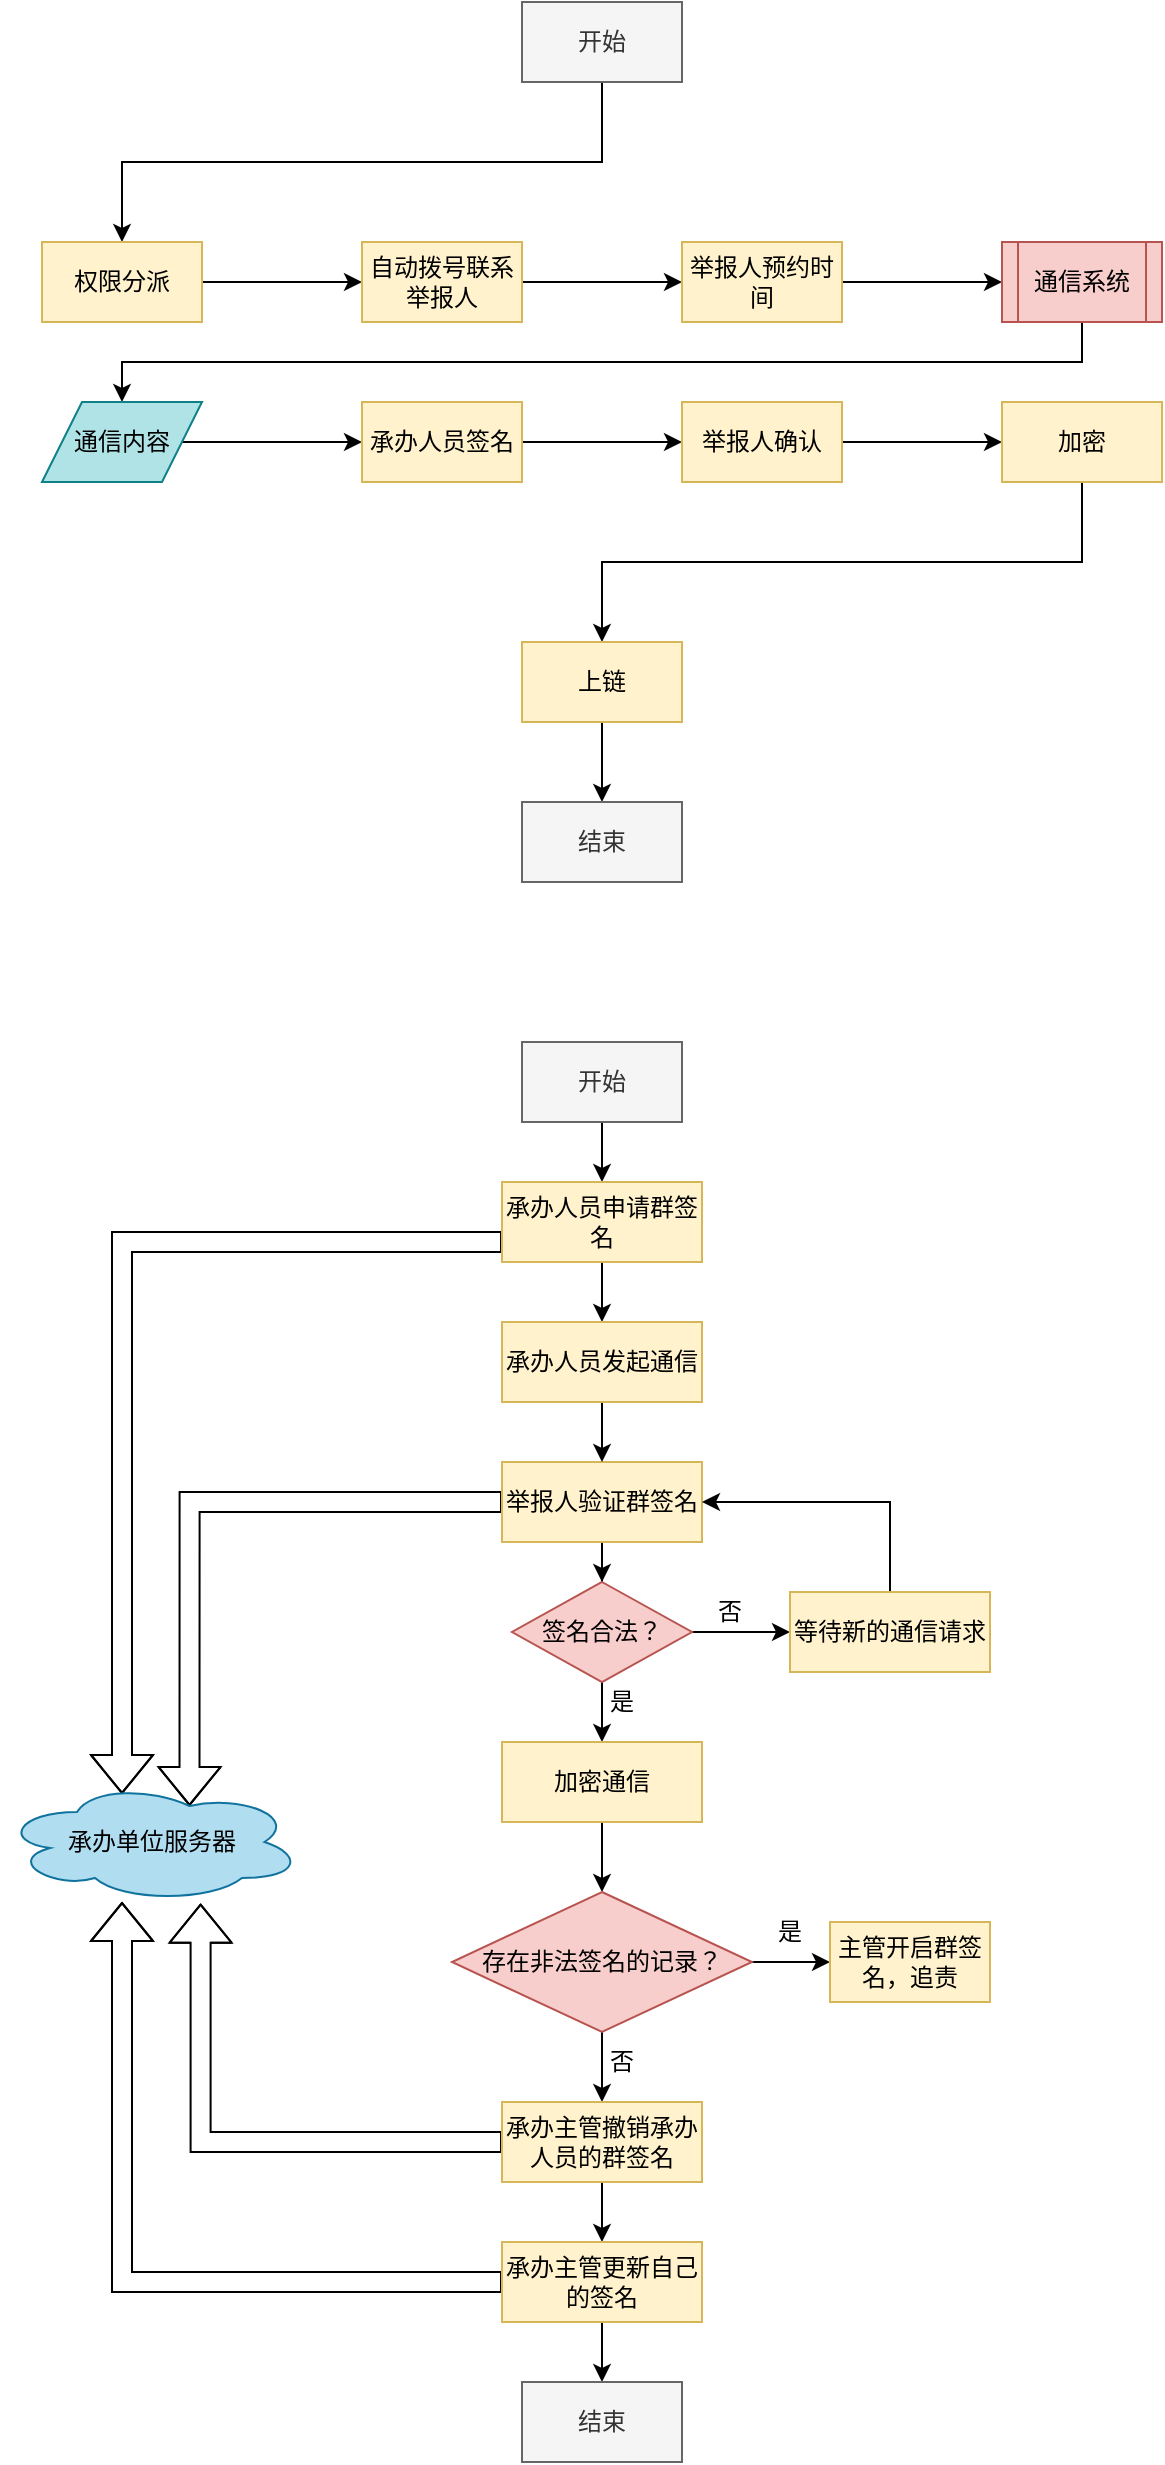 <mxfile version="17.2.4" type="github">
  <diagram id="C5RBs43oDa-KdzZeNtuy" name="Page-1">
    <mxGraphModel dx="1038" dy="491" grid="1" gridSize="10" guides="1" tooltips="1" connect="1" arrows="1" fold="1" page="1" pageScale="1" pageWidth="827" pageHeight="1169" math="0" shadow="0">
      <root>
        <mxCell id="WIyWlLk6GJQsqaUBKTNV-0" />
        <mxCell id="WIyWlLk6GJQsqaUBKTNV-1" parent="WIyWlLk6GJQsqaUBKTNV-0" />
        <mxCell id="Oq-YT1y8umLdVVFn6O6l-15" style="edgeStyle=orthogonalEdgeStyle;rounded=0;orthogonalLoop=1;jettySize=auto;html=1;exitX=0.5;exitY=1;exitDx=0;exitDy=0;" edge="1" parent="WIyWlLk6GJQsqaUBKTNV-1" source="Oq-YT1y8umLdVVFn6O6l-0" target="Oq-YT1y8umLdVVFn6O6l-2">
          <mxGeometry relative="1" as="geometry" />
        </mxCell>
        <mxCell id="Oq-YT1y8umLdVVFn6O6l-0" value="开始" style="rounded=0;whiteSpace=wrap;html=1;fillColor=#f5f5f5;fontColor=#333333;strokeColor=#666666;" vertex="1" parent="WIyWlLk6GJQsqaUBKTNV-1">
          <mxGeometry x="280" y="200" width="80" height="40" as="geometry" />
        </mxCell>
        <mxCell id="Oq-YT1y8umLdVVFn6O6l-16" style="edgeStyle=orthogonalEdgeStyle;rounded=0;orthogonalLoop=1;jettySize=auto;html=1;exitX=1;exitY=0.5;exitDx=0;exitDy=0;entryX=0;entryY=0.5;entryDx=0;entryDy=0;" edge="1" parent="WIyWlLk6GJQsqaUBKTNV-1" source="Oq-YT1y8umLdVVFn6O6l-2" target="Oq-YT1y8umLdVVFn6O6l-4">
          <mxGeometry relative="1" as="geometry" />
        </mxCell>
        <mxCell id="Oq-YT1y8umLdVVFn6O6l-2" value="权限分派" style="rounded=0;whiteSpace=wrap;html=1;fillColor=#fff2cc;strokeColor=#d6b656;" vertex="1" parent="WIyWlLk6GJQsqaUBKTNV-1">
          <mxGeometry x="40" y="320" width="80" height="40" as="geometry" />
        </mxCell>
        <mxCell id="Oq-YT1y8umLdVVFn6O6l-17" style="edgeStyle=orthogonalEdgeStyle;rounded=0;orthogonalLoop=1;jettySize=auto;html=1;exitX=1;exitY=0.5;exitDx=0;exitDy=0;" edge="1" parent="WIyWlLk6GJQsqaUBKTNV-1" source="Oq-YT1y8umLdVVFn6O6l-4" target="Oq-YT1y8umLdVVFn6O6l-5">
          <mxGeometry relative="1" as="geometry" />
        </mxCell>
        <mxCell id="Oq-YT1y8umLdVVFn6O6l-4" value="自动拨号联系举报人" style="rounded=0;whiteSpace=wrap;html=1;fillColor=#fff2cc;strokeColor=#d6b656;" vertex="1" parent="WIyWlLk6GJQsqaUBKTNV-1">
          <mxGeometry x="200" y="320" width="80" height="40" as="geometry" />
        </mxCell>
        <mxCell id="Oq-YT1y8umLdVVFn6O6l-18" value="" style="edgeStyle=orthogonalEdgeStyle;rounded=0;orthogonalLoop=1;jettySize=auto;html=1;" edge="1" parent="WIyWlLk6GJQsqaUBKTNV-1" source="Oq-YT1y8umLdVVFn6O6l-5" target="Oq-YT1y8umLdVVFn6O6l-8">
          <mxGeometry relative="1" as="geometry" />
        </mxCell>
        <mxCell id="Oq-YT1y8umLdVVFn6O6l-5" value="举报人预约时间" style="rounded=0;whiteSpace=wrap;html=1;fillColor=#fff2cc;strokeColor=#d6b656;" vertex="1" parent="WIyWlLk6GJQsqaUBKTNV-1">
          <mxGeometry x="360" y="320" width="80" height="40" as="geometry" />
        </mxCell>
        <mxCell id="Oq-YT1y8umLdVVFn6O6l-19" style="edgeStyle=orthogonalEdgeStyle;rounded=0;orthogonalLoop=1;jettySize=auto;html=1;exitX=0.5;exitY=1;exitDx=0;exitDy=0;" edge="1" parent="WIyWlLk6GJQsqaUBKTNV-1" source="Oq-YT1y8umLdVVFn6O6l-8" target="Oq-YT1y8umLdVVFn6O6l-9">
          <mxGeometry relative="1" as="geometry" />
        </mxCell>
        <mxCell id="Oq-YT1y8umLdVVFn6O6l-8" value="通信系统" style="shape=process;whiteSpace=wrap;html=1;backgroundOutline=1;fillColor=#f8cecc;strokeColor=#b85450;" vertex="1" parent="WIyWlLk6GJQsqaUBKTNV-1">
          <mxGeometry x="520" y="320" width="80" height="40" as="geometry" />
        </mxCell>
        <mxCell id="Oq-YT1y8umLdVVFn6O6l-20" value="" style="edgeStyle=orthogonalEdgeStyle;rounded=0;orthogonalLoop=1;jettySize=auto;html=1;" edge="1" parent="WIyWlLk6GJQsqaUBKTNV-1" source="Oq-YT1y8umLdVVFn6O6l-9" target="Oq-YT1y8umLdVVFn6O6l-10">
          <mxGeometry relative="1" as="geometry" />
        </mxCell>
        <mxCell id="Oq-YT1y8umLdVVFn6O6l-9" value="通信内容" style="shape=parallelogram;perimeter=parallelogramPerimeter;whiteSpace=wrap;html=1;fixedSize=1;fillColor=#b0e3e6;strokeColor=#0e8088;" vertex="1" parent="WIyWlLk6GJQsqaUBKTNV-1">
          <mxGeometry x="40" y="400" width="80" height="40" as="geometry" />
        </mxCell>
        <mxCell id="Oq-YT1y8umLdVVFn6O6l-21" value="" style="edgeStyle=orthogonalEdgeStyle;rounded=0;orthogonalLoop=1;jettySize=auto;html=1;" edge="1" parent="WIyWlLk6GJQsqaUBKTNV-1" source="Oq-YT1y8umLdVVFn6O6l-10" target="Oq-YT1y8umLdVVFn6O6l-11">
          <mxGeometry relative="1" as="geometry" />
        </mxCell>
        <mxCell id="Oq-YT1y8umLdVVFn6O6l-10" value="承办人员签名" style="rounded=0;whiteSpace=wrap;html=1;fillColor=#fff2cc;strokeColor=#d6b656;" vertex="1" parent="WIyWlLk6GJQsqaUBKTNV-1">
          <mxGeometry x="200" y="400" width="80" height="40" as="geometry" />
        </mxCell>
        <mxCell id="Oq-YT1y8umLdVVFn6O6l-22" value="" style="edgeStyle=orthogonalEdgeStyle;rounded=0;orthogonalLoop=1;jettySize=auto;html=1;" edge="1" parent="WIyWlLk6GJQsqaUBKTNV-1" source="Oq-YT1y8umLdVVFn6O6l-11" target="Oq-YT1y8umLdVVFn6O6l-12">
          <mxGeometry relative="1" as="geometry" />
        </mxCell>
        <mxCell id="Oq-YT1y8umLdVVFn6O6l-11" value="举报人确认" style="rounded=0;whiteSpace=wrap;html=1;fillColor=#fff2cc;strokeColor=#d6b656;" vertex="1" parent="WIyWlLk6GJQsqaUBKTNV-1">
          <mxGeometry x="360" y="400" width="80" height="40" as="geometry" />
        </mxCell>
        <mxCell id="Oq-YT1y8umLdVVFn6O6l-23" style="edgeStyle=orthogonalEdgeStyle;rounded=0;orthogonalLoop=1;jettySize=auto;html=1;exitX=0.5;exitY=1;exitDx=0;exitDy=0;entryX=0.5;entryY=0;entryDx=0;entryDy=0;" edge="1" parent="WIyWlLk6GJQsqaUBKTNV-1" source="Oq-YT1y8umLdVVFn6O6l-12" target="Oq-YT1y8umLdVVFn6O6l-13">
          <mxGeometry relative="1" as="geometry" />
        </mxCell>
        <mxCell id="Oq-YT1y8umLdVVFn6O6l-12" value="加密" style="rounded=0;whiteSpace=wrap;html=1;fillColor=#fff2cc;strokeColor=#d6b656;" vertex="1" parent="WIyWlLk6GJQsqaUBKTNV-1">
          <mxGeometry x="520" y="400" width="80" height="40" as="geometry" />
        </mxCell>
        <mxCell id="Oq-YT1y8umLdVVFn6O6l-24" value="" style="edgeStyle=orthogonalEdgeStyle;rounded=0;orthogonalLoop=1;jettySize=auto;html=1;" edge="1" parent="WIyWlLk6GJQsqaUBKTNV-1" source="Oq-YT1y8umLdVVFn6O6l-13" target="Oq-YT1y8umLdVVFn6O6l-14">
          <mxGeometry relative="1" as="geometry" />
        </mxCell>
        <mxCell id="Oq-YT1y8umLdVVFn6O6l-13" value="上链" style="rounded=0;whiteSpace=wrap;html=1;fillColor=#fff2cc;strokeColor=#d6b656;" vertex="1" parent="WIyWlLk6GJQsqaUBKTNV-1">
          <mxGeometry x="280" y="520" width="80" height="40" as="geometry" />
        </mxCell>
        <mxCell id="Oq-YT1y8umLdVVFn6O6l-14" value="结束" style="rounded=0;whiteSpace=wrap;html=1;fillColor=#f5f5f5;fontColor=#333333;strokeColor=#666666;" vertex="1" parent="WIyWlLk6GJQsqaUBKTNV-1">
          <mxGeometry x="280" y="600" width="80" height="40" as="geometry" />
        </mxCell>
        <mxCell id="Oq-YT1y8umLdVVFn6O6l-31" value="" style="edgeStyle=orthogonalEdgeStyle;rounded=0;orthogonalLoop=1;jettySize=auto;html=1;" edge="1" parent="WIyWlLk6GJQsqaUBKTNV-1" source="Oq-YT1y8umLdVVFn6O6l-26" target="Oq-YT1y8umLdVVFn6O6l-27">
          <mxGeometry relative="1" as="geometry" />
        </mxCell>
        <mxCell id="Oq-YT1y8umLdVVFn6O6l-26" value="开始" style="rounded=0;whiteSpace=wrap;html=1;fillColor=#f5f5f5;fontColor=#333333;strokeColor=#666666;" vertex="1" parent="WIyWlLk6GJQsqaUBKTNV-1">
          <mxGeometry x="280" y="720" width="80" height="40" as="geometry" />
        </mxCell>
        <mxCell id="Oq-YT1y8umLdVVFn6O6l-32" value="" style="edgeStyle=orthogonalEdgeStyle;rounded=0;orthogonalLoop=1;jettySize=auto;html=1;" edge="1" parent="WIyWlLk6GJQsqaUBKTNV-1" source="Oq-YT1y8umLdVVFn6O6l-27" target="Oq-YT1y8umLdVVFn6O6l-29">
          <mxGeometry relative="1" as="geometry" />
        </mxCell>
        <mxCell id="Oq-YT1y8umLdVVFn6O6l-65" style="edgeStyle=orthogonalEdgeStyle;rounded=0;orthogonalLoop=1;jettySize=auto;html=1;exitX=0;exitY=0.75;exitDx=0;exitDy=0;entryX=0.4;entryY=0.1;entryDx=0;entryDy=0;entryPerimeter=0;shape=flexArrow;" edge="1" parent="WIyWlLk6GJQsqaUBKTNV-1" source="Oq-YT1y8umLdVVFn6O6l-27" target="Oq-YT1y8umLdVVFn6O6l-63">
          <mxGeometry relative="1" as="geometry" />
        </mxCell>
        <mxCell id="Oq-YT1y8umLdVVFn6O6l-27" value="承办人员申请群签名" style="rounded=0;whiteSpace=wrap;html=1;fillColor=#fff2cc;strokeColor=#d6b656;" vertex="1" parent="WIyWlLk6GJQsqaUBKTNV-1">
          <mxGeometry x="270" y="790" width="100" height="40" as="geometry" />
        </mxCell>
        <mxCell id="Oq-YT1y8umLdVVFn6O6l-36" value="" style="edgeStyle=orthogonalEdgeStyle;rounded=0;orthogonalLoop=1;jettySize=auto;html=1;" edge="1" parent="WIyWlLk6GJQsqaUBKTNV-1" source="Oq-YT1y8umLdVVFn6O6l-28" target="Oq-YT1y8umLdVVFn6O6l-30">
          <mxGeometry relative="1" as="geometry" />
        </mxCell>
        <mxCell id="Oq-YT1y8umLdVVFn6O6l-64" style="edgeStyle=orthogonalEdgeStyle;rounded=0;orthogonalLoop=1;jettySize=auto;html=1;entryX=0.625;entryY=0.2;entryDx=0;entryDy=0;entryPerimeter=0;shape=flexArrow;" edge="1" parent="WIyWlLk6GJQsqaUBKTNV-1" source="Oq-YT1y8umLdVVFn6O6l-28" target="Oq-YT1y8umLdVVFn6O6l-63">
          <mxGeometry relative="1" as="geometry" />
        </mxCell>
        <mxCell id="Oq-YT1y8umLdVVFn6O6l-28" value="举报人验证群签名" style="rounded=0;whiteSpace=wrap;html=1;fillColor=#fff2cc;strokeColor=#d6b656;" vertex="1" parent="WIyWlLk6GJQsqaUBKTNV-1">
          <mxGeometry x="270" y="930" width="100" height="40" as="geometry" />
        </mxCell>
        <mxCell id="Oq-YT1y8umLdVVFn6O6l-35" style="edgeStyle=orthogonalEdgeStyle;rounded=0;orthogonalLoop=1;jettySize=auto;html=1;exitX=0.5;exitY=1;exitDx=0;exitDy=0;entryX=0.5;entryY=0;entryDx=0;entryDy=0;" edge="1" parent="WIyWlLk6GJQsqaUBKTNV-1" source="Oq-YT1y8umLdVVFn6O6l-29" target="Oq-YT1y8umLdVVFn6O6l-28">
          <mxGeometry relative="1" as="geometry" />
        </mxCell>
        <mxCell id="Oq-YT1y8umLdVVFn6O6l-29" value="承办人员发起通信" style="rounded=0;whiteSpace=wrap;html=1;fillColor=#fff2cc;strokeColor=#d6b656;" vertex="1" parent="WIyWlLk6GJQsqaUBKTNV-1">
          <mxGeometry x="270" y="860" width="100" height="40" as="geometry" />
        </mxCell>
        <mxCell id="Oq-YT1y8umLdVVFn6O6l-52" style="edgeStyle=orthogonalEdgeStyle;rounded=0;orthogonalLoop=1;jettySize=auto;html=1;entryX=0;entryY=0.5;entryDx=0;entryDy=0;" edge="1" parent="WIyWlLk6GJQsqaUBKTNV-1" source="Oq-YT1y8umLdVVFn6O6l-30" target="Oq-YT1y8umLdVVFn6O6l-37">
          <mxGeometry relative="1" as="geometry" />
        </mxCell>
        <mxCell id="Oq-YT1y8umLdVVFn6O6l-54" style="edgeStyle=orthogonalEdgeStyle;rounded=0;orthogonalLoop=1;jettySize=auto;html=1;exitX=0.5;exitY=1;exitDx=0;exitDy=0;entryX=0.5;entryY=0;entryDx=0;entryDy=0;" edge="1" parent="WIyWlLk6GJQsqaUBKTNV-1" source="Oq-YT1y8umLdVVFn6O6l-30" target="Oq-YT1y8umLdVVFn6O6l-40">
          <mxGeometry relative="1" as="geometry" />
        </mxCell>
        <mxCell id="Oq-YT1y8umLdVVFn6O6l-30" value="签名合法？" style="rhombus;whiteSpace=wrap;html=1;fillColor=#f8cecc;strokeColor=#b85450;" vertex="1" parent="WIyWlLk6GJQsqaUBKTNV-1">
          <mxGeometry x="275" y="990" width="90" height="50" as="geometry" />
        </mxCell>
        <mxCell id="Oq-YT1y8umLdVVFn6O6l-39" style="edgeStyle=orthogonalEdgeStyle;rounded=0;orthogonalLoop=1;jettySize=auto;html=1;exitX=0.5;exitY=0;exitDx=0;exitDy=0;entryX=1;entryY=0.5;entryDx=0;entryDy=0;" edge="1" parent="WIyWlLk6GJQsqaUBKTNV-1" source="Oq-YT1y8umLdVVFn6O6l-37" target="Oq-YT1y8umLdVVFn6O6l-28">
          <mxGeometry relative="1" as="geometry" />
        </mxCell>
        <mxCell id="Oq-YT1y8umLdVVFn6O6l-37" value="等待新的通信请求" style="rounded=0;whiteSpace=wrap;html=1;fillColor=#fff2cc;strokeColor=#d6b656;" vertex="1" parent="WIyWlLk6GJQsqaUBKTNV-1">
          <mxGeometry x="414" y="995" width="100" height="40" as="geometry" />
        </mxCell>
        <mxCell id="Oq-YT1y8umLdVVFn6O6l-43" style="edgeStyle=orthogonalEdgeStyle;rounded=0;orthogonalLoop=1;jettySize=auto;html=1;exitX=0.5;exitY=1;exitDx=0;exitDy=0;entryX=0.5;entryY=0;entryDx=0;entryDy=0;" edge="1" parent="WIyWlLk6GJQsqaUBKTNV-1" source="Oq-YT1y8umLdVVFn6O6l-40" target="Oq-YT1y8umLdVVFn6O6l-42">
          <mxGeometry relative="1" as="geometry" />
        </mxCell>
        <mxCell id="Oq-YT1y8umLdVVFn6O6l-40" value="加密通信" style="rounded=0;whiteSpace=wrap;html=1;fillColor=#fff2cc;strokeColor=#d6b656;" vertex="1" parent="WIyWlLk6GJQsqaUBKTNV-1">
          <mxGeometry x="270" y="1070" width="100" height="40" as="geometry" />
        </mxCell>
        <mxCell id="Oq-YT1y8umLdVVFn6O6l-46" style="edgeStyle=orthogonalEdgeStyle;rounded=0;orthogonalLoop=1;jettySize=auto;html=1;exitX=1;exitY=0.5;exitDx=0;exitDy=0;entryX=0;entryY=0.5;entryDx=0;entryDy=0;" edge="1" parent="WIyWlLk6GJQsqaUBKTNV-1" source="Oq-YT1y8umLdVVFn6O6l-42" target="Oq-YT1y8umLdVVFn6O6l-44">
          <mxGeometry relative="1" as="geometry" />
        </mxCell>
        <mxCell id="Oq-YT1y8umLdVVFn6O6l-56" value="" style="edgeStyle=orthogonalEdgeStyle;rounded=0;orthogonalLoop=1;jettySize=auto;html=1;" edge="1" parent="WIyWlLk6GJQsqaUBKTNV-1" source="Oq-YT1y8umLdVVFn6O6l-42" target="Oq-YT1y8umLdVVFn6O6l-55">
          <mxGeometry relative="1" as="geometry" />
        </mxCell>
        <mxCell id="Oq-YT1y8umLdVVFn6O6l-42" value="存在非法签名的记录？" style="rhombus;whiteSpace=wrap;html=1;fillColor=#f8cecc;strokeColor=#b85450;" vertex="1" parent="WIyWlLk6GJQsqaUBKTNV-1">
          <mxGeometry x="245" y="1145" width="150" height="70" as="geometry" />
        </mxCell>
        <mxCell id="Oq-YT1y8umLdVVFn6O6l-44" value="主管开启群签名，追责" style="rounded=0;whiteSpace=wrap;html=1;fillColor=#fff2cc;strokeColor=#d6b656;" vertex="1" parent="WIyWlLk6GJQsqaUBKTNV-1">
          <mxGeometry x="434" y="1160" width="80" height="40" as="geometry" />
        </mxCell>
        <mxCell id="Oq-YT1y8umLdVVFn6O6l-49" value="否" style="text;html=1;strokeColor=none;fillColor=none;align=center;verticalAlign=middle;whiteSpace=wrap;rounded=0;" vertex="1" parent="WIyWlLk6GJQsqaUBKTNV-1">
          <mxGeometry x="354" y="990" width="60" height="30" as="geometry" />
        </mxCell>
        <mxCell id="Oq-YT1y8umLdVVFn6O6l-50" value="是" style="text;html=1;strokeColor=none;fillColor=none;align=center;verticalAlign=middle;whiteSpace=wrap;rounded=0;" vertex="1" parent="WIyWlLk6GJQsqaUBKTNV-1">
          <mxGeometry x="384" y="1150" width="60" height="30" as="geometry" />
        </mxCell>
        <mxCell id="Oq-YT1y8umLdVVFn6O6l-58" value="" style="edgeStyle=orthogonalEdgeStyle;rounded=0;orthogonalLoop=1;jettySize=auto;html=1;" edge="1" parent="WIyWlLk6GJQsqaUBKTNV-1" source="Oq-YT1y8umLdVVFn6O6l-55" target="Oq-YT1y8umLdVVFn6O6l-57">
          <mxGeometry relative="1" as="geometry" />
        </mxCell>
        <mxCell id="Oq-YT1y8umLdVVFn6O6l-66" style="edgeStyle=orthogonalEdgeStyle;rounded=0;orthogonalLoop=1;jettySize=auto;html=1;entryX=0.662;entryY=1.014;entryDx=0;entryDy=0;entryPerimeter=0;shape=flexArrow;" edge="1" parent="WIyWlLk6GJQsqaUBKTNV-1" source="Oq-YT1y8umLdVVFn6O6l-55" target="Oq-YT1y8umLdVVFn6O6l-63">
          <mxGeometry relative="1" as="geometry" />
        </mxCell>
        <mxCell id="Oq-YT1y8umLdVVFn6O6l-55" value="承办主管撤销承办人员的群签名" style="rounded=0;whiteSpace=wrap;html=1;fillColor=#fff2cc;strokeColor=#d6b656;" vertex="1" parent="WIyWlLk6GJQsqaUBKTNV-1">
          <mxGeometry x="270" y="1250" width="100" height="40" as="geometry" />
        </mxCell>
        <mxCell id="Oq-YT1y8umLdVVFn6O6l-60" style="edgeStyle=orthogonalEdgeStyle;rounded=0;orthogonalLoop=1;jettySize=auto;html=1;exitX=0.5;exitY=1;exitDx=0;exitDy=0;entryX=0.5;entryY=0;entryDx=0;entryDy=0;" edge="1" parent="WIyWlLk6GJQsqaUBKTNV-1" source="Oq-YT1y8umLdVVFn6O6l-57" target="Oq-YT1y8umLdVVFn6O6l-59">
          <mxGeometry relative="1" as="geometry" />
        </mxCell>
        <mxCell id="Oq-YT1y8umLdVVFn6O6l-67" style="edgeStyle=orthogonalEdgeStyle;rounded=0;orthogonalLoop=1;jettySize=auto;html=1;entryX=0.4;entryY=1;entryDx=0;entryDy=0;entryPerimeter=0;shape=flexArrow;" edge="1" parent="WIyWlLk6GJQsqaUBKTNV-1" source="Oq-YT1y8umLdVVFn6O6l-57" target="Oq-YT1y8umLdVVFn6O6l-63">
          <mxGeometry relative="1" as="geometry" />
        </mxCell>
        <mxCell id="Oq-YT1y8umLdVVFn6O6l-57" value="承办主管更新自己的签名" style="rounded=0;whiteSpace=wrap;html=1;fillColor=#fff2cc;strokeColor=#d6b656;" vertex="1" parent="WIyWlLk6GJQsqaUBKTNV-1">
          <mxGeometry x="270" y="1320" width="100" height="40" as="geometry" />
        </mxCell>
        <mxCell id="Oq-YT1y8umLdVVFn6O6l-59" value="结束" style="rounded=0;whiteSpace=wrap;html=1;fillColor=#f5f5f5;fontColor=#333333;strokeColor=#666666;" vertex="1" parent="WIyWlLk6GJQsqaUBKTNV-1">
          <mxGeometry x="280" y="1390" width="80" height="40" as="geometry" />
        </mxCell>
        <mxCell id="Oq-YT1y8umLdVVFn6O6l-61" value="是" style="text;html=1;strokeColor=none;fillColor=none;align=center;verticalAlign=middle;whiteSpace=wrap;rounded=0;" vertex="1" parent="WIyWlLk6GJQsqaUBKTNV-1">
          <mxGeometry x="300" y="1035" width="60" height="30" as="geometry" />
        </mxCell>
        <mxCell id="Oq-YT1y8umLdVVFn6O6l-62" value="否" style="text;html=1;strokeColor=none;fillColor=none;align=center;verticalAlign=middle;whiteSpace=wrap;rounded=0;" vertex="1" parent="WIyWlLk6GJQsqaUBKTNV-1">
          <mxGeometry x="300" y="1215" width="60" height="30" as="geometry" />
        </mxCell>
        <mxCell id="Oq-YT1y8umLdVVFn6O6l-63" value="承办单位服务器" style="ellipse;shape=cloud;whiteSpace=wrap;html=1;fillColor=#b1ddf0;strokeColor=#10739e;" vertex="1" parent="WIyWlLk6GJQsqaUBKTNV-1">
          <mxGeometry x="20" y="1090" width="150" height="60" as="geometry" />
        </mxCell>
      </root>
    </mxGraphModel>
  </diagram>
</mxfile>
